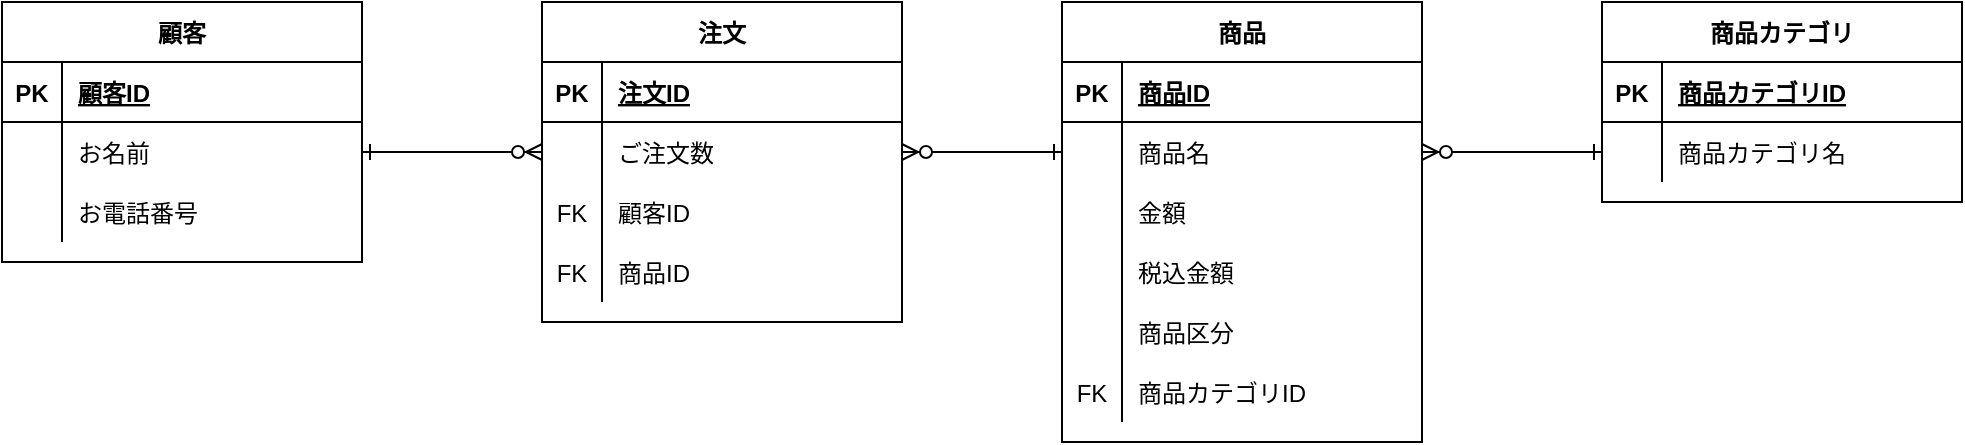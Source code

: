 <mxfile version="20.2.0" type="google"><diagram id="ExdrsNzFlib6SSEt2j9A" name="Page-1"><mxGraphModel grid="1" page="1" gridSize="10" guides="1" tooltips="1" connect="1" arrows="1" fold="1" pageScale="1" pageWidth="827" pageHeight="1169" math="0" shadow="0"><root><mxCell id="0"/><mxCell id="1" parent="0"/><mxCell id="6vXCwT6ukIWzTPqoN4x4-5" value="注文" style="shape=table;startSize=30;container=1;collapsible=1;childLayout=tableLayout;fixedRows=1;rowLines=0;fontStyle=1;align=center;resizeLast=1;" vertex="1" parent="1"><mxGeometry x="450" y="160" width="180" height="160" as="geometry"/></mxCell><mxCell id="6vXCwT6ukIWzTPqoN4x4-6" value="" style="shape=tableRow;horizontal=0;startSize=0;swimlaneHead=0;swimlaneBody=0;fillColor=none;collapsible=0;dropTarget=0;points=[[0,0.5],[1,0.5]];portConstraint=eastwest;top=0;left=0;right=0;bottom=1;" vertex="1" parent="6vXCwT6ukIWzTPqoN4x4-5"><mxGeometry y="30" width="180" height="30" as="geometry"/></mxCell><mxCell id="6vXCwT6ukIWzTPqoN4x4-7" value="PK" style="shape=partialRectangle;connectable=0;fillColor=none;top=0;left=0;bottom=0;right=0;fontStyle=1;overflow=hidden;" vertex="1" parent="6vXCwT6ukIWzTPqoN4x4-6"><mxGeometry width="30" height="30" as="geometry"><mxRectangle width="30" height="30" as="alternateBounds"/></mxGeometry></mxCell><mxCell id="6vXCwT6ukIWzTPqoN4x4-8" value="注文ID" style="shape=partialRectangle;connectable=0;fillColor=none;top=0;left=0;bottom=0;right=0;align=left;spacingLeft=6;fontStyle=5;overflow=hidden;" vertex="1" parent="6vXCwT6ukIWzTPqoN4x4-6"><mxGeometry x="30" width="150" height="30" as="geometry"><mxRectangle width="150" height="30" as="alternateBounds"/></mxGeometry></mxCell><mxCell id="6vXCwT6ukIWzTPqoN4x4-9" value="" style="shape=tableRow;horizontal=0;startSize=0;swimlaneHead=0;swimlaneBody=0;fillColor=none;collapsible=0;dropTarget=0;points=[[0,0.5],[1,0.5]];portConstraint=eastwest;top=0;left=0;right=0;bottom=0;" vertex="1" parent="6vXCwT6ukIWzTPqoN4x4-5"><mxGeometry y="60" width="180" height="30" as="geometry"/></mxCell><mxCell id="6vXCwT6ukIWzTPqoN4x4-10" value="" style="shape=partialRectangle;connectable=0;fillColor=none;top=0;left=0;bottom=0;right=0;editable=1;overflow=hidden;" vertex="1" parent="6vXCwT6ukIWzTPqoN4x4-9"><mxGeometry width="30" height="30" as="geometry"><mxRectangle width="30" height="30" as="alternateBounds"/></mxGeometry></mxCell><mxCell id="6vXCwT6ukIWzTPqoN4x4-11" value="ご注文数" style="shape=partialRectangle;connectable=0;fillColor=none;top=0;left=0;bottom=0;right=0;align=left;spacingLeft=6;overflow=hidden;" vertex="1" parent="6vXCwT6ukIWzTPqoN4x4-9"><mxGeometry x="30" width="150" height="30" as="geometry"><mxRectangle width="150" height="30" as="alternateBounds"/></mxGeometry></mxCell><mxCell id="6vXCwT6ukIWzTPqoN4x4-12" value="" style="shape=tableRow;horizontal=0;startSize=0;swimlaneHead=0;swimlaneBody=0;fillColor=none;collapsible=0;dropTarget=0;points=[[0,0.5],[1,0.5]];portConstraint=eastwest;top=0;left=0;right=0;bottom=0;" vertex="1" parent="6vXCwT6ukIWzTPqoN4x4-5"><mxGeometry y="90" width="180" height="30" as="geometry"/></mxCell><mxCell id="6vXCwT6ukIWzTPqoN4x4-13" value="FK" style="shape=partialRectangle;connectable=0;fillColor=none;top=0;left=0;bottom=0;right=0;editable=1;overflow=hidden;" vertex="1" parent="6vXCwT6ukIWzTPqoN4x4-12"><mxGeometry width="30" height="30" as="geometry"><mxRectangle width="30" height="30" as="alternateBounds"/></mxGeometry></mxCell><mxCell id="6vXCwT6ukIWzTPqoN4x4-14" value="顧客ID" style="shape=partialRectangle;connectable=0;fillColor=none;top=0;left=0;bottom=0;right=0;align=left;spacingLeft=6;overflow=hidden;" vertex="1" parent="6vXCwT6ukIWzTPqoN4x4-12"><mxGeometry x="30" width="150" height="30" as="geometry"><mxRectangle width="150" height="30" as="alternateBounds"/></mxGeometry></mxCell><mxCell id="6vXCwT6ukIWzTPqoN4x4-15" value="" style="shape=tableRow;horizontal=0;startSize=0;swimlaneHead=0;swimlaneBody=0;fillColor=none;collapsible=0;dropTarget=0;points=[[0,0.5],[1,0.5]];portConstraint=eastwest;top=0;left=0;right=0;bottom=0;" vertex="1" parent="6vXCwT6ukIWzTPqoN4x4-5"><mxGeometry y="120" width="180" height="30" as="geometry"/></mxCell><mxCell id="6vXCwT6ukIWzTPqoN4x4-16" value="FK" style="shape=partialRectangle;connectable=0;fillColor=none;top=0;left=0;bottom=0;right=0;editable=1;overflow=hidden;" vertex="1" parent="6vXCwT6ukIWzTPqoN4x4-15"><mxGeometry width="30" height="30" as="geometry"><mxRectangle width="30" height="30" as="alternateBounds"/></mxGeometry></mxCell><mxCell id="6vXCwT6ukIWzTPqoN4x4-17" value="商品ID" style="shape=partialRectangle;connectable=0;fillColor=none;top=0;left=0;bottom=0;right=0;align=left;spacingLeft=6;overflow=hidden;" vertex="1" parent="6vXCwT6ukIWzTPqoN4x4-15"><mxGeometry x="30" width="150" height="30" as="geometry"><mxRectangle width="150" height="30" as="alternateBounds"/></mxGeometry></mxCell><mxCell id="6vXCwT6ukIWzTPqoN4x4-18" value="顧客" style="shape=table;startSize=30;container=1;collapsible=1;childLayout=tableLayout;fixedRows=1;rowLines=0;fontStyle=1;align=center;resizeLast=1;" vertex="1" parent="1"><mxGeometry x="180" y="160" width="180" height="130" as="geometry"/></mxCell><mxCell id="6vXCwT6ukIWzTPqoN4x4-19" value="" style="shape=tableRow;horizontal=0;startSize=0;swimlaneHead=0;swimlaneBody=0;fillColor=none;collapsible=0;dropTarget=0;points=[[0,0.5],[1,0.5]];portConstraint=eastwest;top=0;left=0;right=0;bottom=1;" vertex="1" parent="6vXCwT6ukIWzTPqoN4x4-18"><mxGeometry y="30" width="180" height="30" as="geometry"/></mxCell><mxCell id="6vXCwT6ukIWzTPqoN4x4-20" value="PK" style="shape=partialRectangle;connectable=0;fillColor=none;top=0;left=0;bottom=0;right=0;fontStyle=1;overflow=hidden;" vertex="1" parent="6vXCwT6ukIWzTPqoN4x4-19"><mxGeometry width="30" height="30" as="geometry"><mxRectangle width="30" height="30" as="alternateBounds"/></mxGeometry></mxCell><mxCell id="6vXCwT6ukIWzTPqoN4x4-21" value="顧客ID" style="shape=partialRectangle;connectable=0;fillColor=none;top=0;left=0;bottom=0;right=0;align=left;spacingLeft=6;fontStyle=5;overflow=hidden;" vertex="1" parent="6vXCwT6ukIWzTPqoN4x4-19"><mxGeometry x="30" width="150" height="30" as="geometry"><mxRectangle width="150" height="30" as="alternateBounds"/></mxGeometry></mxCell><mxCell id="6vXCwT6ukIWzTPqoN4x4-22" value="" style="shape=tableRow;horizontal=0;startSize=0;swimlaneHead=0;swimlaneBody=0;fillColor=none;collapsible=0;dropTarget=0;points=[[0,0.5],[1,0.5]];portConstraint=eastwest;top=0;left=0;right=0;bottom=0;" vertex="1" parent="6vXCwT6ukIWzTPqoN4x4-18"><mxGeometry y="60" width="180" height="30" as="geometry"/></mxCell><mxCell id="6vXCwT6ukIWzTPqoN4x4-23" value="" style="shape=partialRectangle;connectable=0;fillColor=none;top=0;left=0;bottom=0;right=0;editable=1;overflow=hidden;" vertex="1" parent="6vXCwT6ukIWzTPqoN4x4-22"><mxGeometry width="30" height="30" as="geometry"><mxRectangle width="30" height="30" as="alternateBounds"/></mxGeometry></mxCell><mxCell id="6vXCwT6ukIWzTPqoN4x4-24" value="お名前" style="shape=partialRectangle;connectable=0;fillColor=none;top=0;left=0;bottom=0;right=0;align=left;spacingLeft=6;overflow=hidden;" vertex="1" parent="6vXCwT6ukIWzTPqoN4x4-22"><mxGeometry x="30" width="150" height="30" as="geometry"><mxRectangle width="150" height="30" as="alternateBounds"/></mxGeometry></mxCell><mxCell id="6vXCwT6ukIWzTPqoN4x4-25" value="" style="shape=tableRow;horizontal=0;startSize=0;swimlaneHead=0;swimlaneBody=0;fillColor=none;collapsible=0;dropTarget=0;points=[[0,0.5],[1,0.5]];portConstraint=eastwest;top=0;left=0;right=0;bottom=0;" vertex="1" parent="6vXCwT6ukIWzTPqoN4x4-18"><mxGeometry y="90" width="180" height="30" as="geometry"/></mxCell><mxCell id="6vXCwT6ukIWzTPqoN4x4-26" value="" style="shape=partialRectangle;connectable=0;fillColor=none;top=0;left=0;bottom=0;right=0;editable=1;overflow=hidden;" vertex="1" parent="6vXCwT6ukIWzTPqoN4x4-25"><mxGeometry width="30" height="30" as="geometry"><mxRectangle width="30" height="30" as="alternateBounds"/></mxGeometry></mxCell><mxCell id="6vXCwT6ukIWzTPqoN4x4-27" value="お電話番号" style="shape=partialRectangle;connectable=0;fillColor=none;top=0;left=0;bottom=0;right=0;align=left;spacingLeft=6;overflow=hidden;" vertex="1" parent="6vXCwT6ukIWzTPqoN4x4-25"><mxGeometry x="30" width="150" height="30" as="geometry"><mxRectangle width="150" height="30" as="alternateBounds"/></mxGeometry></mxCell><mxCell id="6vXCwT6ukIWzTPqoN4x4-31" value="商品" style="shape=table;startSize=30;container=1;collapsible=1;childLayout=tableLayout;fixedRows=1;rowLines=0;fontStyle=1;align=center;resizeLast=1;" vertex="1" parent="1"><mxGeometry x="710" y="160" width="180" height="220" as="geometry"/></mxCell><mxCell id="6vXCwT6ukIWzTPqoN4x4-32" value="" style="shape=tableRow;horizontal=0;startSize=0;swimlaneHead=0;swimlaneBody=0;fillColor=none;collapsible=0;dropTarget=0;points=[[0,0.5],[1,0.5]];portConstraint=eastwest;top=0;left=0;right=0;bottom=1;" vertex="1" parent="6vXCwT6ukIWzTPqoN4x4-31"><mxGeometry y="30" width="180" height="30" as="geometry"/></mxCell><mxCell id="6vXCwT6ukIWzTPqoN4x4-33" value="PK" style="shape=partialRectangle;connectable=0;fillColor=none;top=0;left=0;bottom=0;right=0;fontStyle=1;overflow=hidden;" vertex="1" parent="6vXCwT6ukIWzTPqoN4x4-32"><mxGeometry width="30" height="30" as="geometry"><mxRectangle width="30" height="30" as="alternateBounds"/></mxGeometry></mxCell><mxCell id="6vXCwT6ukIWzTPqoN4x4-34" value="商品ID" style="shape=partialRectangle;connectable=0;fillColor=none;top=0;left=0;bottom=0;right=0;align=left;spacingLeft=6;fontStyle=5;overflow=hidden;" vertex="1" parent="6vXCwT6ukIWzTPqoN4x4-32"><mxGeometry x="30" width="150" height="30" as="geometry"><mxRectangle width="150" height="30" as="alternateBounds"/></mxGeometry></mxCell><mxCell id="6vXCwT6ukIWzTPqoN4x4-35" value="" style="shape=tableRow;horizontal=0;startSize=0;swimlaneHead=0;swimlaneBody=0;fillColor=none;collapsible=0;dropTarget=0;points=[[0,0.5],[1,0.5]];portConstraint=eastwest;top=0;left=0;right=0;bottom=0;" vertex="1" parent="6vXCwT6ukIWzTPqoN4x4-31"><mxGeometry y="60" width="180" height="30" as="geometry"/></mxCell><mxCell id="6vXCwT6ukIWzTPqoN4x4-36" value="" style="shape=partialRectangle;connectable=0;fillColor=none;top=0;left=0;bottom=0;right=0;editable=1;overflow=hidden;" vertex="1" parent="6vXCwT6ukIWzTPqoN4x4-35"><mxGeometry width="30" height="30" as="geometry"><mxRectangle width="30" height="30" as="alternateBounds"/></mxGeometry></mxCell><mxCell id="6vXCwT6ukIWzTPqoN4x4-37" value="商品名" style="shape=partialRectangle;connectable=0;fillColor=none;top=0;left=0;bottom=0;right=0;align=left;spacingLeft=6;overflow=hidden;" vertex="1" parent="6vXCwT6ukIWzTPqoN4x4-35"><mxGeometry x="30" width="150" height="30" as="geometry"><mxRectangle width="150" height="30" as="alternateBounds"/></mxGeometry></mxCell><mxCell id="6vXCwT6ukIWzTPqoN4x4-38" value="" style="shape=tableRow;horizontal=0;startSize=0;swimlaneHead=0;swimlaneBody=0;fillColor=none;collapsible=0;dropTarget=0;points=[[0,0.5],[1,0.5]];portConstraint=eastwest;top=0;left=0;right=0;bottom=0;" vertex="1" parent="6vXCwT6ukIWzTPqoN4x4-31"><mxGeometry y="90" width="180" height="30" as="geometry"/></mxCell><mxCell id="6vXCwT6ukIWzTPqoN4x4-39" value="" style="shape=partialRectangle;connectable=0;fillColor=none;top=0;left=0;bottom=0;right=0;editable=1;overflow=hidden;" vertex="1" parent="6vXCwT6ukIWzTPqoN4x4-38"><mxGeometry width="30" height="30" as="geometry"><mxRectangle width="30" height="30" as="alternateBounds"/></mxGeometry></mxCell><mxCell id="6vXCwT6ukIWzTPqoN4x4-40" value="金額" style="shape=partialRectangle;connectable=0;fillColor=none;top=0;left=0;bottom=0;right=0;align=left;spacingLeft=6;overflow=hidden;" vertex="1" parent="6vXCwT6ukIWzTPqoN4x4-38"><mxGeometry x="30" width="150" height="30" as="geometry"><mxRectangle width="150" height="30" as="alternateBounds"/></mxGeometry></mxCell><mxCell id="6vXCwT6ukIWzTPqoN4x4-41" value="" style="shape=tableRow;horizontal=0;startSize=0;swimlaneHead=0;swimlaneBody=0;fillColor=none;collapsible=0;dropTarget=0;points=[[0,0.5],[1,0.5]];portConstraint=eastwest;top=0;left=0;right=0;bottom=0;" vertex="1" parent="6vXCwT6ukIWzTPqoN4x4-31"><mxGeometry y="120" width="180" height="30" as="geometry"/></mxCell><mxCell id="6vXCwT6ukIWzTPqoN4x4-42" value="" style="shape=partialRectangle;connectable=0;fillColor=none;top=0;left=0;bottom=0;right=0;editable=1;overflow=hidden;" vertex="1" parent="6vXCwT6ukIWzTPqoN4x4-41"><mxGeometry width="30" height="30" as="geometry"><mxRectangle width="30" height="30" as="alternateBounds"/></mxGeometry></mxCell><mxCell id="6vXCwT6ukIWzTPqoN4x4-43" value="税込金額" style="shape=partialRectangle;connectable=0;fillColor=none;top=0;left=0;bottom=0;right=0;align=left;spacingLeft=6;overflow=hidden;" vertex="1" parent="6vXCwT6ukIWzTPqoN4x4-41"><mxGeometry x="30" width="150" height="30" as="geometry"><mxRectangle width="150" height="30" as="alternateBounds"/></mxGeometry></mxCell><mxCell id="6vXCwT6ukIWzTPqoN4x4-56" style="shape=tableRow;horizontal=0;startSize=0;swimlaneHead=0;swimlaneBody=0;fillColor=none;collapsible=0;dropTarget=0;points=[[0,0.5],[1,0.5]];portConstraint=eastwest;top=0;left=0;right=0;bottom=0;" vertex="1" parent="6vXCwT6ukIWzTPqoN4x4-31"><mxGeometry y="150" width="180" height="30" as="geometry"/></mxCell><mxCell id="6vXCwT6ukIWzTPqoN4x4-57" style="shape=partialRectangle;connectable=0;fillColor=none;top=0;left=0;bottom=0;right=0;editable=1;overflow=hidden;" vertex="1" parent="6vXCwT6ukIWzTPqoN4x4-56"><mxGeometry width="30" height="30" as="geometry"><mxRectangle width="30" height="30" as="alternateBounds"/></mxGeometry></mxCell><mxCell id="6vXCwT6ukIWzTPqoN4x4-58" value="商品区分" style="shape=partialRectangle;connectable=0;fillColor=none;top=0;left=0;bottom=0;right=0;align=left;spacingLeft=6;overflow=hidden;" vertex="1" parent="6vXCwT6ukIWzTPqoN4x4-56"><mxGeometry x="30" width="150" height="30" as="geometry"><mxRectangle width="150" height="30" as="alternateBounds"/></mxGeometry></mxCell><mxCell id="NIrbjquinML1rQ_j92DJ-1" style="shape=tableRow;horizontal=0;startSize=0;swimlaneHead=0;swimlaneBody=0;fillColor=none;collapsible=0;dropTarget=0;points=[[0,0.5],[1,0.5]];portConstraint=eastwest;top=0;left=0;right=0;bottom=0;" vertex="1" parent="6vXCwT6ukIWzTPqoN4x4-31"><mxGeometry y="180" width="180" height="30" as="geometry"/></mxCell><mxCell id="NIrbjquinML1rQ_j92DJ-2" value="FK" style="shape=partialRectangle;connectable=0;fillColor=none;top=0;left=0;bottom=0;right=0;editable=1;overflow=hidden;" vertex="1" parent="NIrbjquinML1rQ_j92DJ-1"><mxGeometry width="30" height="30" as="geometry"><mxRectangle width="30" height="30" as="alternateBounds"/></mxGeometry></mxCell><mxCell id="NIrbjquinML1rQ_j92DJ-3" value="商品カテゴリID" style="shape=partialRectangle;connectable=0;fillColor=none;top=0;left=0;bottom=0;right=0;align=left;spacingLeft=6;overflow=hidden;" vertex="1" parent="NIrbjquinML1rQ_j92DJ-1"><mxGeometry x="30" width="150" height="30" as="geometry"><mxRectangle width="150" height="30" as="alternateBounds"/></mxGeometry></mxCell><mxCell id="syaRtzVE5WYr0T3vr2bP-1" value="商品カテゴリ" style="shape=table;startSize=30;container=1;collapsible=1;childLayout=tableLayout;fixedRows=1;rowLines=0;fontStyle=1;align=center;resizeLast=1;" vertex="1" parent="1"><mxGeometry x="980" y="160" width="180" height="100" as="geometry"/></mxCell><mxCell id="syaRtzVE5WYr0T3vr2bP-2" value="" style="shape=tableRow;horizontal=0;startSize=0;swimlaneHead=0;swimlaneBody=0;fillColor=none;collapsible=0;dropTarget=0;points=[[0,0.5],[1,0.5]];portConstraint=eastwest;top=0;left=0;right=0;bottom=1;" vertex="1" parent="syaRtzVE5WYr0T3vr2bP-1"><mxGeometry y="30" width="180" height="30" as="geometry"/></mxCell><mxCell id="syaRtzVE5WYr0T3vr2bP-3" value="PK" style="shape=partialRectangle;connectable=0;fillColor=none;top=0;left=0;bottom=0;right=0;fontStyle=1;overflow=hidden;" vertex="1" parent="syaRtzVE5WYr0T3vr2bP-2"><mxGeometry width="30" height="30" as="geometry"><mxRectangle width="30" height="30" as="alternateBounds"/></mxGeometry></mxCell><mxCell id="syaRtzVE5WYr0T3vr2bP-4" value="商品カテゴリID" style="shape=partialRectangle;connectable=0;fillColor=none;top=0;left=0;bottom=0;right=0;align=left;spacingLeft=6;fontStyle=5;overflow=hidden;" vertex="1" parent="syaRtzVE5WYr0T3vr2bP-2"><mxGeometry x="30" width="150" height="30" as="geometry"><mxRectangle width="150" height="30" as="alternateBounds"/></mxGeometry></mxCell><mxCell id="syaRtzVE5WYr0T3vr2bP-5" value="" style="shape=tableRow;horizontal=0;startSize=0;swimlaneHead=0;swimlaneBody=0;fillColor=none;collapsible=0;dropTarget=0;points=[[0,0.5],[1,0.5]];portConstraint=eastwest;top=0;left=0;right=0;bottom=0;" vertex="1" parent="syaRtzVE5WYr0T3vr2bP-1"><mxGeometry y="60" width="180" height="30" as="geometry"/></mxCell><mxCell id="syaRtzVE5WYr0T3vr2bP-6" value="" style="shape=partialRectangle;connectable=0;fillColor=none;top=0;left=0;bottom=0;right=0;editable=1;overflow=hidden;" vertex="1" parent="syaRtzVE5WYr0T3vr2bP-5"><mxGeometry width="30" height="30" as="geometry"><mxRectangle width="30" height="30" as="alternateBounds"/></mxGeometry></mxCell><mxCell id="syaRtzVE5WYr0T3vr2bP-7" value="商品カテゴリ名" style="shape=partialRectangle;connectable=0;fillColor=none;top=0;left=0;bottom=0;right=0;align=left;spacingLeft=6;overflow=hidden;" vertex="1" parent="syaRtzVE5WYr0T3vr2bP-5"><mxGeometry x="30" width="150" height="30" as="geometry"><mxRectangle width="150" height="30" as="alternateBounds"/></mxGeometry></mxCell><mxCell id="NIrbjquinML1rQ_j92DJ-6" value="" style="fontSize=12;html=1;endArrow=ERzeroToMany;startArrow=ERone;rounded=0;entryX=0;entryY=0.5;entryDx=0;entryDy=0;exitX=1;exitY=0.5;exitDx=0;exitDy=0;startFill=0;" edge="1" parent="1" source="6vXCwT6ukIWzTPqoN4x4-22" target="6vXCwT6ukIWzTPqoN4x4-9"><mxGeometry width="100" height="100" relative="1" as="geometry"><mxPoint x="360" y="240" as="sourcePoint"/><mxPoint x="460" y="140" as="targetPoint"/></mxGeometry></mxCell><mxCell id="NIrbjquinML1rQ_j92DJ-7" value="" style="fontSize=12;html=1;endArrow=ERzeroToMany;startArrow=ERone;rounded=0;entryX=1;entryY=0.5;entryDx=0;entryDy=0;exitX=0;exitY=0.5;exitDx=0;exitDy=0;startFill=0;" edge="1" parent="1" source="6vXCwT6ukIWzTPqoN4x4-35" target="6vXCwT6ukIWzTPqoN4x4-9"><mxGeometry width="100" height="100" relative="1" as="geometry"><mxPoint x="370" y="245" as="sourcePoint"/><mxPoint x="460" y="245" as="targetPoint"/></mxGeometry></mxCell><mxCell id="NIrbjquinML1rQ_j92DJ-8" value="" style="fontSize=12;html=1;endArrow=ERzeroToMany;startArrow=ERone;rounded=0;entryX=1;entryY=0.5;entryDx=0;entryDy=0;exitX=0;exitY=0.5;exitDx=0;exitDy=0;startFill=0;" edge="1" parent="1" source="syaRtzVE5WYr0T3vr2bP-5" target="6vXCwT6ukIWzTPqoN4x4-35"><mxGeometry width="100" height="100" relative="1" as="geometry"><mxPoint x="720" y="245" as="sourcePoint"/><mxPoint x="640" y="245" as="targetPoint"/></mxGeometry></mxCell></root></mxGraphModel></diagram></mxfile>